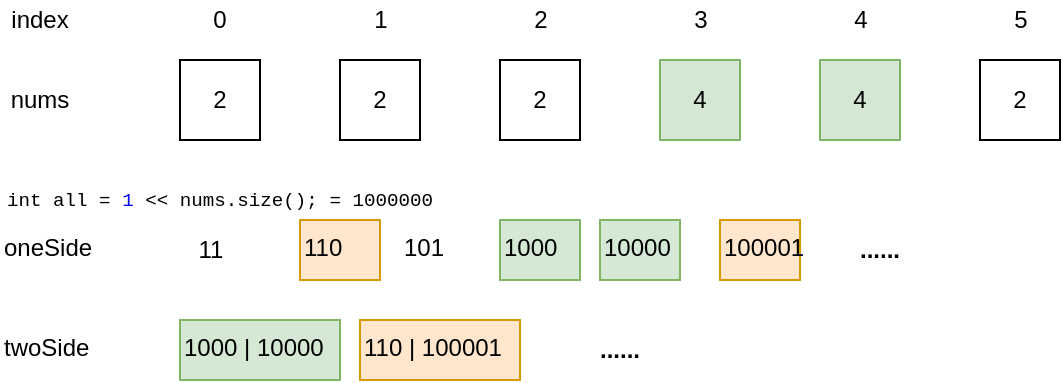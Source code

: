 <mxfile version="12.7.9" type="device"><diagram id="ET2xn9Ubs6v8wy7l0Z41" name="Page-1"><mxGraphModel dx="1038" dy="631" grid="1" gridSize="10" guides="1" tooltips="1" connect="1" arrows="1" fold="1" page="1" pageScale="1" pageWidth="850" pageHeight="1100" math="0" shadow="0"><root><mxCell id="0"/><mxCell id="1" parent="0"/><mxCell id="45LuerHMInKuNZcDCVZ_-1" value="2" style="rounded=0;whiteSpace=wrap;html=1;" vertex="1" parent="1"><mxGeometry x="120" y="200" width="40" height="40" as="geometry"/></mxCell><mxCell id="45LuerHMInKuNZcDCVZ_-2" value="2" style="rounded=0;whiteSpace=wrap;html=1;" vertex="1" parent="1"><mxGeometry x="200" y="200" width="40" height="40" as="geometry"/></mxCell><mxCell id="45LuerHMInKuNZcDCVZ_-3" value="2" style="rounded=0;whiteSpace=wrap;html=1;" vertex="1" parent="1"><mxGeometry x="280" y="200" width="40" height="40" as="geometry"/></mxCell><mxCell id="45LuerHMInKuNZcDCVZ_-4" value="4" style="rounded=0;whiteSpace=wrap;html=1;fillColor=#d5e8d4;strokeColor=#82b366;" vertex="1" parent="1"><mxGeometry x="360" y="200" width="40" height="40" as="geometry"/></mxCell><mxCell id="45LuerHMInKuNZcDCVZ_-5" value="4" style="rounded=0;whiteSpace=wrap;html=1;fillColor=#d5e8d4;strokeColor=#82b366;" vertex="1" parent="1"><mxGeometry x="440" y="200" width="40" height="40" as="geometry"/></mxCell><mxCell id="45LuerHMInKuNZcDCVZ_-6" value="2" style="rounded=0;whiteSpace=wrap;html=1;" vertex="1" parent="1"><mxGeometry x="520" y="200" width="40" height="40" as="geometry"/></mxCell><mxCell id="45LuerHMInKuNZcDCVZ_-7" value="&lt;pre style=&quot;background-color: rgb(255 , 255 , 255) ; font-family: &amp;#34;courier new&amp;#34; ; font-size: 7.2pt&quot;&gt;int all = &lt;span style=&quot;color: #0000ff&quot;&gt;1 &lt;/span&gt;&amp;lt;&amp;lt; nums.size(); = 1000000&lt;/pre&gt;" style="text;html=1;strokeColor=none;fillColor=none;align=center;verticalAlign=middle;whiteSpace=wrap;rounded=0;" vertex="1" parent="1"><mxGeometry x="130" y="260" width="20" height="20" as="geometry"/></mxCell><mxCell id="45LuerHMInKuNZcDCVZ_-8" value="nums" style="text;html=1;strokeColor=none;fillColor=none;align=center;verticalAlign=middle;whiteSpace=wrap;rounded=0;" vertex="1" parent="1"><mxGeometry x="30" y="210" width="40" height="20" as="geometry"/></mxCell><mxCell id="45LuerHMInKuNZcDCVZ_-14" value="11" style="text;html=1;align=center;verticalAlign=middle;resizable=0;points=[];autosize=1;" vertex="1" parent="1"><mxGeometry x="120" y="285" width="30" height="20" as="geometry"/></mxCell><mxCell id="45LuerHMInKuNZcDCVZ_-15" value="110" style="text;html=1;fillColor=#ffe6cc;strokeColor=#d79b00;" vertex="1" parent="1"><mxGeometry x="180" y="280" width="40" height="30" as="geometry"/></mxCell><mxCell id="45LuerHMInKuNZcDCVZ_-20" value="index&lt;br&gt;" style="text;html=1;strokeColor=none;fillColor=none;align=center;verticalAlign=middle;whiteSpace=wrap;rounded=0;" vertex="1" parent="1"><mxGeometry x="30" y="170" width="40" height="20" as="geometry"/></mxCell><mxCell id="45LuerHMInKuNZcDCVZ_-21" value="0" style="text;html=1;strokeColor=none;fillColor=none;align=center;verticalAlign=middle;whiteSpace=wrap;rounded=0;" vertex="1" parent="1"><mxGeometry x="120" y="170" width="40" height="20" as="geometry"/></mxCell><mxCell id="45LuerHMInKuNZcDCVZ_-22" value="1" style="text;html=1;align=center;verticalAlign=middle;resizable=0;points=[];autosize=1;" vertex="1" parent="1"><mxGeometry x="210" y="170" width="20" height="20" as="geometry"/></mxCell><mxCell id="45LuerHMInKuNZcDCVZ_-23" value="2" style="text;html=1;align=center;verticalAlign=middle;resizable=0;points=[];autosize=1;" vertex="1" parent="1"><mxGeometry x="290" y="170" width="20" height="20" as="geometry"/></mxCell><mxCell id="45LuerHMInKuNZcDCVZ_-25" value="3" style="text;html=1;align=center;verticalAlign=middle;resizable=0;points=[];autosize=1;" vertex="1" parent="1"><mxGeometry x="370" y="170" width="20" height="20" as="geometry"/></mxCell><mxCell id="45LuerHMInKuNZcDCVZ_-26" value="4" style="text;html=1;align=center;verticalAlign=middle;resizable=0;points=[];autosize=1;" vertex="1" parent="1"><mxGeometry x="450" y="170" width="20" height="20" as="geometry"/></mxCell><mxCell id="45LuerHMInKuNZcDCVZ_-27" value="5" style="text;html=1;align=center;verticalAlign=middle;resizable=0;points=[];autosize=1;" vertex="1" parent="1"><mxGeometry x="530" y="170" width="20" height="20" as="geometry"/></mxCell><mxCell id="45LuerHMInKuNZcDCVZ_-32" value="oneSide" style="text;html=1;" vertex="1" parent="1"><mxGeometry x="30" y="280" width="70" height="30" as="geometry"/></mxCell><mxCell id="45LuerHMInKuNZcDCVZ_-33" value="1000" style="text;html=1;fillColor=#d5e8d4;strokeColor=#82b366;" vertex="1" parent="1"><mxGeometry x="280" y="280" width="40" height="30" as="geometry"/></mxCell><mxCell id="45LuerHMInKuNZcDCVZ_-34" value="101" style="text;html=1;" vertex="1" parent="1"><mxGeometry x="230" y="280" width="40" height="30" as="geometry"/></mxCell><mxCell id="45LuerHMInKuNZcDCVZ_-35" value="10000" style="text;html=1;fillColor=#d5e8d4;strokeColor=#82b366;" vertex="1" parent="1"><mxGeometry x="330" y="280" width="40" height="30" as="geometry"/></mxCell><mxCell id="45LuerHMInKuNZcDCVZ_-43" value="100001" style="text;html=1;fillColor=#ffe6cc;strokeColor=#d79b00;" vertex="1" parent="1"><mxGeometry x="390" y="280" width="40" height="30" as="geometry"/></mxCell><mxCell id="45LuerHMInKuNZcDCVZ_-44" value="......" style="text;html=1;strokeColor=none;fillColor=none;align=center;verticalAlign=middle;whiteSpace=wrap;rounded=0;fontStyle=1" vertex="1" parent="1"><mxGeometry x="450" y="285" width="40" height="20" as="geometry"/></mxCell><mxCell id="45LuerHMInKuNZcDCVZ_-47" value="twoSide" style="text;html=1;" vertex="1" parent="1"><mxGeometry x="30" y="330" width="70" height="30" as="geometry"/></mxCell><mxCell id="45LuerHMInKuNZcDCVZ_-48" value="1000 | 10000" style="text;html=1;fillColor=#d5e8d4;strokeColor=#82b366;" vertex="1" parent="1"><mxGeometry x="120" y="330" width="80" height="30" as="geometry"/></mxCell><mxCell id="45LuerHMInKuNZcDCVZ_-51" value="110 | 100001" style="text;html=1;fillColor=#ffe6cc;strokeColor=#d79b00;" vertex="1" parent="1"><mxGeometry x="210" y="330" width="80" height="30" as="geometry"/></mxCell><mxCell id="45LuerHMInKuNZcDCVZ_-54" value="......" style="text;html=1;strokeColor=none;fillColor=none;align=center;verticalAlign=middle;whiteSpace=wrap;rounded=0;fontStyle=1" vertex="1" parent="1"><mxGeometry x="320" y="335" width="40" height="20" as="geometry"/></mxCell></root></mxGraphModel></diagram></mxfile>